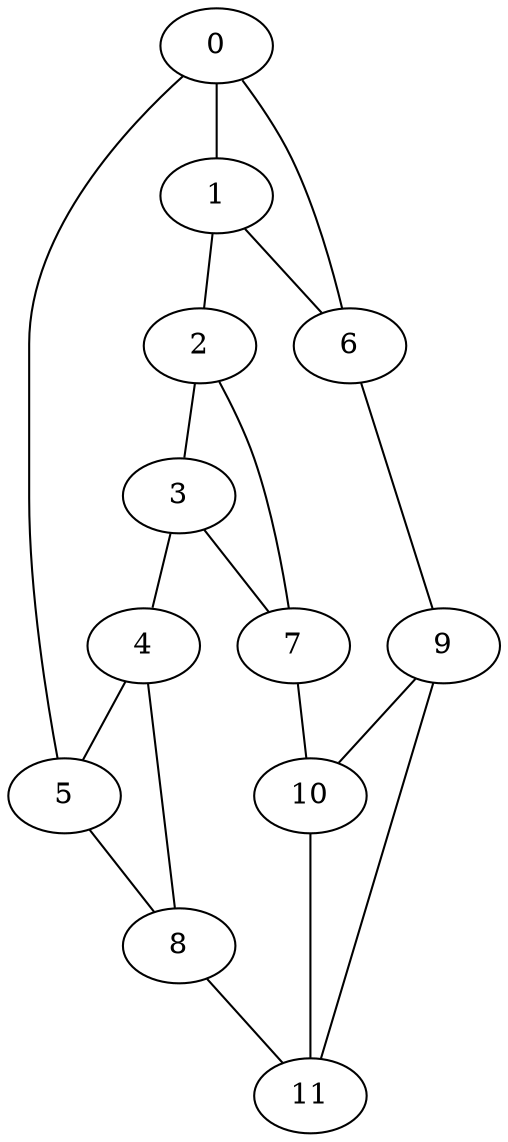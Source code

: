 graph g {0;1;2;3;4;5;6;7;8;9;10;11;0 -- 1;0 -- 5;0 -- 6;1 -- 2;1 -- 6;2 -- 3;2 -- 7;3 -- 4;3 -- 7;4 -- 5;4 -- 8;5 -- 8;6 -- 9;7 -- 10;8 -- 11;9 -- 10;9 -- 11;10 -- 11;}